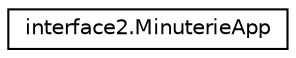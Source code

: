 digraph "Graphical Class Hierarchy"
{
  edge [fontname="Helvetica",fontsize="10",labelfontname="Helvetica",labelfontsize="10"];
  node [fontname="Helvetica",fontsize="10",shape=record];
  rankdir="LR";
  Node0 [label="interface2.MinuterieApp",height=0.2,width=0.4,color="black", fillcolor="white", style="filled",URL="$classinterface2_1_1_minuterie_app.html"];
}
